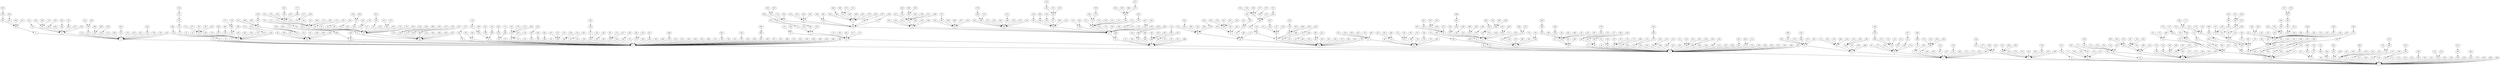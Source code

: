 digraph G {
0;
1;
2;
3;
4;
5;
6;
7;
8;
9;
10;
11;
12;
13;
14;
15;
16;
17;
18;
19;
20;
21;
22;
23;
24;
25;
26;
27;
28;
29;
30;
31;
32;
33;
34;
35;
36;
37;
38;
39;
40;
41;
42;
43;
44;
45;
46;
47;
48;
49;
50;
51;
52;
53;
54;
55;
56;
57;
58;
59;
60;
61;
62;
63;
64;
65;
66;
67;
68;
69;
70;
71;
72;
73;
74;
75;
76;
77;
78;
79;
80;
81;
82;
83;
84;
85;
86;
87;
88;
89;
90;
91;
92;
93;
94;
95;
96;
97;
98;
99;
100;
101;
102;
103;
104;
105;
106;
107;
108;
109;
110;
111;
112;
113;
114;
115;
116;
117;
118;
119;
120;
121;
122;
123;
124;
125;
126;
127;
128;
129;
130;
131;
132;
133;
134;
135;
136;
137;
138;
139;
140;
141;
142;
143;
144;
145;
146;
147;
148;
149;
150;
151;
152;
153;
154;
155;
156;
157;
158;
159;
160;
161;
162;
163;
164;
165;
166;
167;
168;
169;
170;
171;
172;
173;
174;
175;
176;
177;
178;
179;
180;
181;
182;
183;
184;
185;
186;
187;
188;
189;
190;
191;
192;
193;
194;
195;
196;
197;
198;
199;
200;
201;
202;
203;
204;
205;
206;
207;
208;
209;
210;
211;
212;
213;
214;
215;
216;
217;
218;
219;
220;
221;
222;
223;
224;
225;
226;
227;
228;
229;
230;
231;
232;
233;
234;
235;
236;
237;
238;
239;
240;
241;
242;
243;
244;
245;
246;
247;
248;
249;
250;
251;
252;
253;
254;
255;
256;
257;
258;
259;
260;
261;
262;
263;
264;
265;
266;
267;
268;
269;
270;
271;
272;
273;
274;
275;
276;
277;
278;
279;
280;
281;
282;
283;
284;
285;
286;
287;
288;
289;
290;
291;
292;
293;
294;
295;
296;
297;
298;
299;
300;
301;
302;
303;
304;
305;
306;
307;
308;
309;
310;
311;
312;
313;
314;
315;
316;
317;
318;
319;
320;
321;
322;
323;
324;
325;
326;
327;
328;
329;
330;
331;
332;
333;
334;
335;
336;
337;
338;
339;
340;
341;
342;
343;
344;
345;
346;
347;
348;
349;
350;
351;
352;
353;
354;
355;
356;
357;
358;
359;
360;
361;
362;
363;
364;
365;
366;
367;
368;
369;
370;
371;
372;
373;
374;
375;
376;
377;
378;
379;
380;
381;
382;
383;
384;
385;
386;
387;
388;
389;
390;
391;
392;
393;
394;
395;
396;
397;
398;
399;
400;
401;
402;
403;
404;
405;
406;
407;
408;
409;
410;
411;
412;
413;
414;
415;
416;
417;
418;
419;
420;
421;
422;
423;
424;
425;
426;
427;
428;
429;
430;
431;
432;
433;
434;
435;
436;
437;
438;
439;
440;
441;
442;
443;
444;
445;
446;
447;
448;
449;
450;
451;
452;
453;
454;
455;
456;
457;
458;
459;
460;
461;
462;
463;
464;
465;
466;
467;
468;
469;
470;
471;
472;
473;
474;
475;
476;
477;
478;
479;
480;
481;
482;
483;
484;
485;
486;
487;
488;
489;
490;
491;
492;
493;
494;
495;
496;
497;
498;
499;
500;
501;
502;
503;
504;
505;
506;
507;
508;
509;
510;
511;
512;
513;
514;
515;
516;
517;
518;
519;
520;
521;
522;
523;
524;
525;
526;
527;
528;
529;
530;
531;
532;
533;
534;
535;
536;
537;
538;
539;
540;
541;
542;
543;
544;
545;
546;
547;
548;
549;
550;
551;
552;
553;
554;
555;
556;
557;
558;
559;
560;
561;
562;
563;
564;
565;
566;
567;
568;
569;
570;
571;
572;
573;
574;
575;
576;
577;
578;
579;
580;
581;
582;
583;
584;
585;
586;
587;
588;
589;
590;
591;
592;
593;
594;
595;
596;
597;
598;
599;
600;
601;
602;
603;
604;
605;
606;
607;
608;
609;
610;
611;
612;
613;
614;
615;
616;
617;
618;
619;
620;
621;
622;
623;
624;
625;
626;
627;
628;
629;
630;
631;
632;
633;
634;
635;
636;
637;
638;
639;
640;
641;
642;
643;
644;
645;
646;
647;
648;
649;
650;
651;
652;
653;
654;
655;
656;
657;
658;
659;
660;
661;
662;
663;
664;
665;
666;
667;
668;
669;
670;
671;
672;
673;
674;
675;
676;
677;
678;
679;
680;
681;
682;
683;
684;
685;
686;
687;
688;
689;
690;
691;
692;
693;
694;
695;
696;
697;
698;
699;
700;
701;
702;
703;
704;
705;
706;
707;
708;
709;
710;
711;
712;
713;
714;
715;
716;
717;
718;
719;
720;
721;
722;
723;
724;
725;
726;
727;
728;
729;
730;
731;
732;
733;
734;
735;
736;
737;
738;
739;
740;
741;
742;
743;
744;
745;
746;
747;
748;
749;
750;
751;
752;
753;
754;
755;
756;
757;
758;
759;
760;
761;
762;
763;
764;
765;
766;
767;
768;
769;
770;
771;
772;
773;
774;
775;
776;
777;
778;
779;
780;
781;
782;
783;
784;
785;
786;
787;
788;
789;
790;
791;
792;
793;
794;
795;
796;
797;
798;
799;
800;
801;
802;
803;
804;
805;
806;
807;
808;
809;
810;
811;
812;
813;
814;
815;
816;
817;
818;
819;
820;
821;
822;
823;
824;
825;
826;
827;
828;
829;
830;
831;
832;
833;
834;
835;
836;
837;
838;
839;
840;
841;
842;
843;
844;
845;
846;
847;
848;
849;
850;
851;
852;
853;
854;
855;
856;
857;
858;
859;
860;
861;
862;
863;
864;
865;
866;
867;
868;
869;
870;
871;
872;
873;
874;
875;
876;
877;
878;
879;
880;
881;
882;
883;
884;
885;
886;
887;
888;
889;
890;
891;
892;
893;
894;
895;
896;
897;
898;
899;
900;
901;
902;
903;
904;
905;
906;
907;
908;
909;
910;
911;
912;
913;
914;
915;
916;
917;
918;
919;
920;
921;
922;
923;
924;
925;
926;
927;
928;
929;
930;
931;
932;
933;
934;
935;
936;
937;
938;
939;
940;
941;
942;
943;
944;
945;
946;
947;
948;
949;
950;
951;
952;
953;
954;
955;
956;
957;
958;
959;
960;
961;
962;
963;
964;
965;
966;
967;
968;
969;
970;
971;
972;
973;
974;
975;
976;
977;
978;
979;
980;
981;
982;
983;
984;
985;
986;
987;
988;
989;
990;
991;
992;
993;
994;
995;
996;
997;
998;
999;
1->0  [w="861"];
2->1  [w="5192"];
3->2  [w="5735"];
4->0  [w="467"];
5->3  [w="4427"];
6->5  [w="8323"];
7->2  [w="770"];
8->0  [w="6950"];
9->0  [w="5312"];
10->0  [w="4556"];
11->5  [w="8667"];
12->3  [w="2048"];
13->0  [w="9999"];
14->7  [w="3006"];
15->9  [w="1900"];
16->11  [w="1268"];
17->1  [w="3557"];
18->3  [w="5394"];
19->1  [w="8793"];
20->2  [w="8434"];
21->4  [w="7514"];
22->0  [w="9556"];
23->7  [w="5487"];
24->3  [w="776"];
25->23  [w="8227"];
26->2  [w="3153"];
27->3  [w="1586"];
28->2  [w="7556"];
29->0  [w="1022"];
30->2  [w="3844"];
31->3  [w="9693"];
32->31  [w="6874"];
33->0  [w="162"];
34->3  [w="996"];
35->2  [w="7630"];
36->3  [w="6440"];
37->26  [w="4888"];
38->0  [w="4860"];
39->2  [w="8572"];
40->20  [w="5277"];
41->7  [w="65"];
42->35  [w="2569"];
43->0  [w="2028"];
44->0  [w="9688"];
45->31  [w="5259"];
46->40  [w="392"];
47->17  [w="5893"];
48->20  [w="3100"];
49->3  [w="8393"];
50->3  [w="3105"];
51->3  [w="2455"];
52->3  [w="8997"];
53->49  [w="2732"];
54->3  [w="8155"];
55->17  [w="5057"];
56->49  [w="8111"];
57->2  [w="3841"];
58->2  [w="7386"];
59->2  [w="9063"];
60->13  [w="4489"];
61->39  [w="5135"];
62->31  [w="7722"];
63->31  [w="1485"];
64->25  [w="864"];
65->2  [w="5117"];
66->20  [w="6020"];
67->14  [w="1060"];
68->6  [w="9915"];
69->0  [w="5916"];
70->0  [w="9790"];
71->14  [w="3628"];
72->35  [w="5451"];
73->25  [w="9722"];
74->40  [w="5593"];
75->64  [w="1307"];
76->60  [w="5865"];
77->1  [w="7527"];
78->77  [w="4414"];
79->25  [w="664"];
80->29  [w="1496"];
81->56  [w="1854"];
82->2  [w="1292"];
83->19  [w="7555"];
84->56  [w="1637"];
85->56  [w="699"];
86->56  [w="4738"];
87->3  [w="855"];
88->64  [w="5250"];
89->26  [w="1708"];
90->29  [w="9926"];
91->29  [w="4932"];
92->91  [w="203"];
93->91  [w="4219"];
94->72  [w="8959"];
95->1  [w="2328"];
96->34  [w="2932"];
97->3  [w="198"];
98->69  [w="6288"];
99->48  [w="9340"];
100->93  [w="2512"];
101->46  [w="9987"];
102->40  [w="2812"];
103->93  [w="6547"];
104->31  [w="1987"];
105->73  [w="2912"];
106->99  [w="1844"];
107->80  [w="1960"];
108->25  [w="6695"];
109->7  [w="4737"];
110->5  [w="8156"];
111->92  [w="6617"];
112->26  [w="5535"];
113->92  [w="263"];
114->35  [w="8816"];
115->2  [w="2050"];
116->64  [w="5424"];
117->0  [w="4549"];
118->18  [w="7159"];
119->4  [w="7401"];
120->49  [w="9875"];
121->3  [w="2256"];
122->65  [w="4500"];
123->60  [w="6198"];
124->13  [w="9889"];
125->60  [w="1649"];
126->93  [w="5540"];
127->19  [w="4200"];
128->35  [w="8446"];
129->113  [w="2558"];
130->49  [w="2201"];
131->3  [w="2870"];
132->81  [w="957"];
133->84  [w="8353"];
134->3  [w="6945"];
135->67  [w="1219"];
136->25  [w="4556"];
137->5  [w="6894"];
138->25  [w="3437"];
139->25  [w="5896"];
140->13  [w="226"];
141->138  [w="4894"];
142->48  [w="7023"];
143->73  [w="7684"];
144->17  [w="7680"];
145->8  [w="7340"];
146->5  [w="2206"];
147->7  [w="3445"];
148->2  [w="1061"];
149->13  [w="3421"];
150->90  [w="607"];
151->49  [w="700"];
152->2  [w="191"];
153->126  [w="981"];
154->80  [w="3328"];
155->25  [w="1817"];
156->111  [w="6710"];
157->0  [w="5443"];
158->3  [w="3864"];
159->2  [w="7456"];
160->75  [w="3010"];
161->63  [w="155"];
162->136  [w="8097"];
163->149  [w="7344"];
164->19  [w="5597"];
165->56  [w="2807"];
166->0  [w="5987"];
167->126  [w="8717"];
168->3  [w="5626"];
169->156  [w="4781"];
170->0  [w="2369"];
171->81  [w="6656"];
172->14  [w="9164"];
173->71  [w="5920"];
174->107  [w="854"];
175->25  [w="3770"];
176->31  [w="1149"];
177->64  [w="6458"];
178->0  [w="7510"];
179->152  [w="9908"];
180->56  [w="3855"];
181->3  [w="2492"];
182->50  [w="3125"];
183->2  [w="3052"];
184->3  [w="5"];
185->51  [w="5316"];
186->3  [w="877"];
187->3  [w="4143"];
188->177  [w="6967"];
189->80  [w="6800"];
190->134  [w="4466"];
191->31  [w="1694"];
192->73  [w="4753"];
193->13  [w="831"];
194->137  [w="5178"];
195->71  [w="8933"];
196->58  [w="5950"];
197->139  [w="1151"];
198->196  [w="1932"];
199->64  [w="1082"];
200->39  [w="513"];
201->119  [w="7806"];
202->2  [w="560"];
203->44  [w="7405"];
204->186  [w="3344"];
205->94  [w="4071"];
206->34  [w="9663"];
207->34  [w="7005"];
208->123  [w="8131"];
209->0  [w="4250"];
210->35  [w="3507"];
211->0  [w="2745"];
212->142  [w="9436"];
213->34  [w="2142"];
214->4  [w="6618"];
215->170  [w="9828"];
216->144  [w="7422"];
217->92  [w="4453"];
218->11  [w="5882"];
219->3  [w="2850"];
220->29  [w="7391"];
221->139  [w="6906"];
222->73  [w="2490"];
223->20  [w="9208"];
224->162  [w="4612"];
225->0  [w="2840"];
226->3  [w="5879"];
227->113  [w="9088"];
228->29  [w="852"];
229->60  [w="6834"];
230->81  [w="2428"];
231->16  [w="4001"];
232->222  [w="2739"];
233->213  [w="5733"];
234->3  [w="8003"];
235->32  [w="5537"];
236->56  [w="3914"];
237->21  [w="7724"];
238->142  [w="4108"];
239->47  [w="3374"];
240->13  [w="8946"];
241->17  [w="8968"];
242->46  [w="9818"];
243->0  [w="8307"];
244->52  [w="3975"];
245->69  [w="826"];
246->2  [w="9709"];
247->37  [w="413"];
248->177  [w="7588"];
249->108  [w="7165"];
250->124  [w="8868"];
251->139  [w="5989"];
252->228  [w="2968"];
253->34  [w="2787"];
254->88  [w="1123"];
255->177  [w="1572"];
256->213  [w="5105"];
257->20  [w="9880"];
258->1  [w="3441"];
259->139  [w="2915"];
260->136  [w="8788"];
261->81  [w="4493"];
262->9  [w="396"];
263->222  [w="7401"];
264->0  [w="4361"];
265->227  [w="718"];
266->73  [w="4947"];
267->34  [w="5487"];
268->35  [w="4981"];
269->34  [w="7267"];
270->196  [w="7193"];
271->234  [w="7652"];
272->75  [w="1168"];
273->19  [w="2157"];
274->4  [w="5306"];
275->64  [w="4730"];
276->66  [w="7331"];
277->107  [w="8925"];
278->117  [w="8011"];
279->4  [w="7242"];
280->2  [w="7057"];
281->126  [w="1543"];
282->3  [w="1192"];
283->56  [w="6939"];
284->3  [w="1541"];
285->14  [w="5542"];
286->169  [w="9581"];
287->81  [w="8692"];
288->255  [w="7495"];
289->108  [w="1325"];
290->20  [w="3142"];
291->93  [w="3487"];
292->222  [w="2924"];
293->29  [w="4187"];
294->265  [w="4269"];
295->5  [w="3710"];
296->0  [w="6620"];
297->29  [w="9087"];
298->180  [w="3073"];
299->193  [w="505"];
300->95  [w="1532"];
301->184  [w="7577"];
302->58  [w="134"];
303->0  [w="3628"];
304->86  [w="1853"];
305->74  [w="4176"];
306->106  [w="5349"];
307->113  [w="6191"];
308->116  [w="3377"];
309->222  [w="3487"];
310->256  [w="9589"];
311->56  [w="8054"];
312->129  [w="2704"];
313->235  [w="8121"];
314->5  [w="1354"];
315->152  [w="7576"];
316->186  [w="9338"];
317->107  [w="6820"];
318->31  [w="3720"];
319->3  [w="540"];
320->20  [w="4836"];
321->139  [w="7103"];
322->72  [w="5321"];
323->230  [w="2780"];
324->4  [w="7715"];
325->126  [w="5714"];
326->35  [w="4805"];
327->0  [w="10"];
328->3  [w="7419"];
329->2  [w="1016"];
330->3  [w="2194"];
331->26  [w="7450"];
332->31  [w="3926"];
333->230  [w="4001"];
334->74  [w="7267"];
335->255  [w="385"];
336->202  [w="8176"];
337->139  [w="2001"];
338->322  [w="5990"];
339->218  [w="7191"];
340->282  [w="4810"];
341->60  [w="4179"];
342->72  [w="7246"];
343->228  [w="5998"];
344->0  [w="4781"];
345->20  [w="4545"];
346->52  [w="3420"];
347->47  [w="7240"];
348->275  [w="250"];
349->139  [w="771"];
350->126  [w="4364"];
351->3  [w="8428"];
352->194  [w="7902"];
353->200  [w="4720"];
354->151  [w="1253"];
355->108  [w="4531"];
356->51  [w="6882"];
357->126  [w="6242"];
358->167  [w="7003"];
359->217  [w="1332"];
360->124  [w="4262"];
361->240  [w="9551"];
362->234  [w="4855"];
363->49  [w="7731"];
364->40  [w="2181"];
365->0  [w="6328"];
366->200  [w="5450"];
367->88  [w="5972"];
368->34  [w="7942"];
369->26  [w="5570"];
370->102  [w="6270"];
371->21  [w="1907"];
372->55  [w="761"];
373->331  [w="7351"];
374->47  [w="6091"];
375->3  [w="6032"];
376->136  [w="9092"];
377->56  [w="9912"];
378->140  [w="1888"];
379->97  [w="667"];
380->46  [w="672"];
381->30  [w="6778"];
382->25  [w="7571"];
383->2  [w="5586"];
384->58  [w="4778"];
385->34  [w="6982"];
386->256  [w="6377"];
387->9  [w="2394"];
388->7  [w="2594"];
389->2  [w="9946"];
390->36  [w="6938"];
391->124  [w="6191"];
392->60  [w="6494"];
393->53  [w="2879"];
394->3  [w="3645"];
395->168  [w="1277"];
396->52  [w="303"];
397->319  [w="56"];
398->49  [w="8718"];
399->21  [w="8151"];
400->2  [w="365"];
401->230  [w="4622"];
402->349  [w="5127"];
403->1  [w="1647"];
404->3  [w="6507"];
405->375  [w="1532"];
406->5  [w="7674"];
407->1  [w="6883"];
408->7  [w="8153"];
409->315  [w="8906"];
410->19  [w="1977"];
411->136  [w="6230"];
412->21  [w="126"];
413->5  [w="4633"];
414->72  [w="3597"];
415->99  [w="6169"];
416->20  [w="7562"];
417->33  [w="233"];
418->54  [w="9362"];
419->55  [w="6372"];
420->55  [w="9686"];
421->1  [w="7944"];
422->184  [w="6892"];
423->297  [w="2473"];
424->306  [w="2740"];
425->138  [w="1762"];
426->221  [w="877"];
427->370  [w="9505"];
428->218  [w="1734"];
429->93  [w="5623"];
430->129  [w="6987"];
431->20  [w="3736"];
432->411  [w="9353"];
433->379  [w="8435"];
434->271  [w="1064"];
435->114  [w="9112"];
436->111  [w="6"];
437->63  [w="8660"];
438->200  [w="8196"];
439->423  [w="8838"];
440->2  [w="2552"];
441->81  [w="5561"];
442->3  [w="847"];
443->357  [w="6317"];
444->90  [w="6470"];
445->94  [w="9334"];
446->54  [w="8916"];
447->112  [w="4209"];
448->0  [w="2049"];
449->31  [w="9766"];
450->402  [w="1918"];
451->69  [w="6989"];
452->129  [w="3745"];
453->69  [w="10"];
454->130  [w="6039"];
455->126  [w="2220"];
456->31  [w="2061"];
457->56  [w="1620"];
458->160  [w="1343"];
459->306  [w="2833"];
460->388  [w="1995"];
461->455  [w="3491"];
462->0  [w="9311"];
463->408  [w="1605"];
464->2  [w="236"];
465->126  [w="1909"];
466->177  [w="3531"];
467->68  [w="2636"];
468->273  [w="2561"];
469->2  [w="3392"];
470->306  [w="5952"];
471->174  [w="8008"];
472->389  [w="9065"];
473->114  [w="6414"];
474->72  [w="6942"];
475->145  [w="4821"];
476->82  [w="2899"];
477->189  [w="78"];
478->94  [w="4228"];
479->300  [w="1066"];
480->44  [w="9511"];
481->116  [w="6944"];
482->345  [w="7805"];
483->0  [w="5985"];
484->11  [w="4671"];
485->71  [w="9185"];
486->332  [w="2193"];
487->112  [w="4034"];
488->112  [w="3688"];
489->3  [w="4019"];
490->19  [w="1971"];
491->48  [w="5766"];
492->289  [w="1203"];
493->11  [w="5568"];
494->124  [w="5743"];
495->334  [w="5409"];
496->47  [w="9447"];
497->461  [w="420"];
498->78  [w="1121"];
499->498  [w="951"];
500->144  [w="5374"];
501->69  [w="2646"];
502->33  [w="4613"];
503->317  [w="1866"];
504->432  [w="6029"];
505->79  [w="6372"];
506->438  [w="6360"];
507->72  [w="7864"];
508->7  [w="3229"];
509->4  [w="2372"];
510->184  [w="3757"];
511->2  [w="95"];
512->313  [w="6899"];
513->319  [w="2117"];
514->5  [w="6167"];
515->407  [w="346"];
516->49  [w="8555"];
517->196  [w="7784"];
518->300  [w="985"];
519->496  [w="7791"];
520->72  [w="3532"];
521->33  [w="4452"];
522->432  [w="3877"];
523->63  [w="3178"];
524->504  [w="8796"];
525->72  [w="4147"];
526->389  [w="1793"];
527->1  [w="5733"];
528->35  [w="9398"];
529->491  [w="2873"];
530->512  [w="1855"];
531->283  [w="6515"];
532->273  [w="2709"];
533->484  [w="9525"];
534->46  [w="3508"];
535->156  [w="4213"];
536->468  [w="7971"];
537->287  [w="537"];
538->37  [w="7974"];
539->13  [w="8071"];
540->237  [w="8610"];
541->173  [w="3601"];
542->20  [w="9147"];
543->200  [w="1206"];
544->31  [w="1991"];
545->108  [w="3573"];
546->88  [w="4381"];
547->31  [w="4758"];
548->230  [w="5589"];
549->536  [w="967"];
550->424  [w="3433"];
551->344  [w="4244"];
552->81  [w="5183"];
553->280  [w="4423"];
554->334  [w="2483"];
555->82  [w="8915"];
556->11  [w="2718"];
557->142  [w="4525"];
558->73  [w="7312"];
559->521  [w="2066"];
560->384  [w="5491"];
561->79  [w="6646"];
562->124  [w="5233"];
563->2  [w="5798"];
564->473  [w="4927"];
565->462  [w="8039"];
566->2  [w="4874"];
567->56  [w="3452"];
568->43  [w="55"];
569->49  [w="833"];
570->156  [w="5955"];
571->221  [w="8520"];
572->13  [w="3311"];
573->289  [w="7219"];
574->503  [w="7971"];
575->20  [w="5208"];
576->344  [w="9504"];
577->13  [w="2539"];
578->3  [w="5620"];
579->82  [w="6613"];
580->126  [w="823"];
581->389  [w="6151"];
582->56  [w="8967"];
583->75  [w="4243"];
584->457  [w="1309"];
585->126  [w="4178"];
586->20  [w="6853"];
587->331  [w="1410"];
588->353  [w="4567"];
589->571  [w="4492"];
590->130  [w="805"];
591->68  [w="1280"];
592->452  [w="7084"];
593->370  [w="1388"];
594->296  [w="2680"];
595->29  [w="8174"];
596->25  [w="4832"];
597->360  [w="3187"];
598->222  [w="2600"];
599->118  [w="1305"];
600->37  [w="2052"];
601->230  [w="8634"];
602->14  [w="8997"];
603->37  [w="6982"];
604->126  [w="5476"];
605->20  [w="7185"];
606->588  [w="7142"];
607->265  [w="1623"];
608->81  [w="2075"];
609->230  [w="4264"];
610->74  [w="6137"];
611->410  [w="8647"];
612->69  [w="9901"];
613->455  [w="3029"];
614->3  [w="2682"];
615->2  [w="3068"];
616->409  [w="4789"];
617->319  [w="4125"];
618->74  [w="3851"];
619->5  [w="7680"];
620->322  [w="9329"];
621->93  [w="9443"];
622->3  [w="4151"];
623->311  [w="2712"];
624->97  [w="6213"];
625->375  [w="1763"];
626->300  [w="7675"];
627->182  [w="6123"];
628->17  [w="154"];
629->36  [w="2344"];
630->520  [w="5761"];
631->620  [w="61"];
632->469  [w="1640"];
633->4  [w="7971"];
634->65  [w="1253"];
635->3  [w="8364"];
636->3  [w="7010"];
637->9  [w="2323"];
638->46  [w="4091"];
639->408  [w="3005"];
640->520  [w="330"];
641->5  [w="1342"];
642->25  [w="339"];
643->330  [w="1751"];
644->3  [w="7120"];
645->108  [w="5320"];
646->213  [w="5388"];
647->244  [w="8045"];
648->23  [w="4874"];
649->72  [w="4807"];
650->200  [w="5914"];
651->490  [w="3158"];
652->60  [w="391"];
653->167  [w="8821"];
654->68  [w="8008"];
655->413  [w="1501"];
656->29  [w="3295"];
657->334  [w="2420"];
658->467  [w="3043"];
659->119  [w="1467"];
660->307  [w="5393"];
661->591  [w="3224"];
662->497  [w="2668"];
663->72  [w="7981"];
664->79  [w="131"];
665->402  [w="2984"];
666->11  [w="4279"];
667->491  [w="8231"];
668->248  [w="5469"];
669->48  [w="921"];
670->240  [w="8685"];
671->2  [w="8503"];
672->369  [w="3242"];
673->19  [w="4347"];
674->379  [w="9997"];
675->582  [w="3811"];
676->531  [w="9006"];
677->14  [w="2033"];
678->238  [w="8437"];
679->47  [w="272"];
680->631  [w="4362"];
681->408  [w="921"];
682->0  [w="3761"];
683->1  [w="1166"];
684->177  [w="2034"];
685->136  [w="146"];
686->146  [w="7833"];
687->144  [w="8897"];
688->474  [w="8174"];
689->292  [w="4495"];
690->408  [w="8057"];
691->177  [w="9156"];
692->56  [w="1829"];
693->30  [w="9131"];
694->108  [w="807"];
695->671  [w="8203"];
696->200  [w="1869"];
697->92  [w="7879"];
698->3  [w="5691"];
699->491  [w="9077"];
700->633  [w="3565"];
701->671  [w="7275"];
702->92  [w="825"];
703->7  [w="937"];
704->376  [w="6403"];
705->3  [w="7215"];
706->363  [w="2737"];
707->561  [w="1914"];
708->209  [w="9042"];
709->3  [w="7313"];
710->25  [w="8195"];
711->29  [w="7907"];
712->390  [w="7288"];
713->446  [w="4676"];
714->690  [w="1291"];
715->82  [w="7491"];
716->317  [w="9180"];
717->609  [w="5017"];
718->26  [w="9548"];
719->56  [w="9753"];
720->642  [w="9611"];
721->477  [w="9176"];
722->503  [w="975"];
723->1  [w="5371"];
724->37  [w="9106"];
725->113  [w="8229"];
726->240  [w="9904"];
727->486  [w="8988"];
728->486  [w="5234"];
729->273  [w="9517"];
730->26  [w="318"];
731->174  [w="2163"];
732->139  [w="1592"];
733->273  [w="6184"];
734->656  [w="9478"];
735->25  [w="7315"];
736->3  [w="3240"];
737->40  [w="1705"];
738->390  [w="363"];
739->278  [w="9909"];
740->360  [w="4287"];
741->0  [w="4796"];
742->3  [w="557"];
743->5  [w="2809"];
744->527  [w="7562"];
745->202  [w="6507"];
746->730  [w="3742"];
747->7  [w="2404"];
748->5  [w="8781"];
749->147  [w="5344"];
750->156  [w="9883"];
751->568  [w="2065"];
752->56  [w="7010"];
753->126  [w="4544"];
754->218  [w="1008"];
755->582  [w="5353"];
756->97  [w="1436"];
757->169  [w="2383"];
758->311  [w="5085"];
759->25  [w="7060"];
760->46  [w="1266"];
761->379  [w="1041"];
762->9  [w="9110"];
763->200  [w="8074"];
764->357  [w="2753"];
765->5  [w="4570"];
766->13  [w="6354"];
767->126  [w="7438"];
768->194  [w="687"];
769->142  [w="4812"];
770->381  [w="5347"];
771->72  [w="2429"];
772->81  [w="5127"];
773->14  [w="9099"];
774->528  [w="7814"];
775->439  [w="9646"];
776->26  [w="3357"];
777->1  [w="7267"];
778->198  [w="39"];
779->647  [w="9079"];
780->398  [w="1099"];
781->3  [w="1824"];
782->13  [w="3156"];
783->63  [w="5659"];
784->424  [w="989"];
785->10  [w="6447"];
786->434  [w="4180"];
787->738  [w="5627"];
788->640  [w="934"];
789->775  [w="1981"];
790->593  [w="3057"];
791->396  [w="792"];
792->528  [w="5391"];
793->2  [w="2256"];
794->781  [w="1608"];
795->20  [w="6574"];
796->492  [w="5777"];
797->666  [w="8712"];
798->295  [w="1051"];
799->2  [w="6343"];
800->193  [w="960"];
801->346  [w="5656"];
802->80  [w="2947"];
803->160  [w="7726"];
804->263  [w="3225"];
805->88  [w="1876"];
806->260  [w="5798"];
807->508  [w="7100"];
808->49  [w="5110"];
809->250  [w="117"];
810->13  [w="5464"];
811->222  [w="8587"];
812->31  [w="3789"];
813->360  [w="4168"];
814->5  [w="1390"];
815->759  [w="8358"];
816->424  [w="6155"];
817->662  [w="8921"];
818->400  [w="2044"];
819->3  [w="3497"];
820->209  [w="779"];
821->80  [w="3763"];
822->11  [w="9769"];
823->200  [w="6732"];
824->444  [w="3118"];
825->743  [w="8784"];
826->491  [w="2721"];
827->126  [w="9128"];
828->3  [w="8033"];
829->0  [w="6369"];
830->400  [w="1950"];
831->294  [w="7834"];
832->306  [w="3175"];
833->3  [w="7015"];
834->31  [w="1710"];
835->39  [w="3042"];
836->49  [w="9079"];
837->4  [w="1896"];
838->158  [w="6083"];
839->317  [w="1926"];
840->4  [w="6918"];
841->548  [w="9632"];
842->276  [w="8908"];
843->3  [w="3912"];
844->2  [w="9300"];
845->2  [w="8443"];
846->191  [w="459"];
847->334  [w="208"];
848->402  [w="22"];
849->94  [w="895"];
850->257  [w="7295"];
851->404  [w="7868"];
852->63  [w="4110"];
853->485  [w="7180"];
854->43  [w="1561"];
855->662  [w="1267"];
856->39  [w="3639"];
857->3  [w="3428"];
858->342  [w="1928"];
859->827  [w="2357"];
860->347  [w="307"];
861->250  [w="7058"];
862->26  [w="4645"];
863->474  [w="8504"];
864->436  [w="9275"];
865->833  [w="8947"];
866->17  [w="6237"];
867->615  [w="353"];
868->451  [w="7006"];
869->79  [w="957"];
870->3  [w="8596"];
871->402  [w="9580"];
872->7  [w="6676"];
873->94  [w="6296"];
874->2  [w="1713"];
875->473  [w="4704"];
876->820  [w="6564"];
877->9  [w="5632"];
878->108  [w="9634"];
879->177  [w="9990"];
880->147  [w="1395"];
881->91  [w="9462"];
882->318  [w="3715"];
883->630  [w="530"];
884->640  [w="2959"];
885->880  [w="3592"];
886->3  [w="6896"];
887->47  [w="9132"];
888->222  [w="6478"];
889->0  [w="375"];
890->146  [w="4649"];
891->2  [w="1526"];
892->190  [w="1647"];
893->2  [w="4600"];
894->115  [w="3156"];
895->2  [w="3815"];
896->55  [w="3217"];
897->445  [w="8220"];
898->0  [w="9445"];
899->130  [w="5544"];
900->81  [w="7063"];
901->663  [w="6431"];
902->709  [w="3082"];
903->865  [w="630"];
904->67  [w="5725"];
905->663  [w="3433"];
906->640  [w="6277"];
907->200  [w="5896"];
908->853  [w="7116"];
909->256  [w="576"];
910->357  [w="6100"];
911->68  [w="3193"];
912->565  [w="6053"];
913->343  [w="6117"];
914->3  [w="3569"];
915->3  [w="9772"];
916->77  [w="1391"];
917->871  [w="1926"];
918->256  [w="1275"];
919->478  [w="1940"];
920->126  [w="969"];
921->255  [w="9509"];
922->432  [w="282"];
923->398  [w="6263"];
924->529  [w="4294"];
925->242  [w="5179"];
926->418  [w="9201"];
927->345  [w="1230"];
928->300  [w="4586"];
929->25  [w="2741"];
930->3  [w="1240"];
931->637  [w="126"];
932->108  [w="7474"];
933->910  [w="9401"];
934->531  [w="5343"];
935->126  [w="6639"];
936->213  [w="3250"];
937->459  [w="7596"];
938->119  [w="6295"];
939->73  [w="5758"];
940->918  [w="1970"];
941->331  [w="892"];
942->187  [w="7176"];
943->682  [w="8321"];
944->507  [w="9992"];
945->334  [w="7520"];
946->177  [w="4613"];
947->759  [w="1199"];
948->343  [w="5239"];
949->93  [w="6090"];
950->56  [w="6258"];
951->584  [w="7706"];
952->49  [w="303"];
953->55  [w="987"];
954->108  [w="4441"];
955->1  [w="3073"];
956->585  [w="3125"];
957->79  [w="8126"];
958->3  [w="4034"];
959->79  [w="704"];
960->287  [w="5705"];
961->592  [w="7849"];
962->556  [w="6925"];
963->292  [w="3829"];
964->294  [w="3231"];
965->244  [w="7115"];
966->379  [w="3174"];
967->37  [w="1668"];
968->3  [w="4115"];
969->278  [w="3554"];
970->250  [w="1001"];
971->651  [w="9043"];
972->694  [w="5451"];
973->832  [w="1368"];
974->136  [w="455"];
975->812  [w="2773"];
976->839  [w="7233"];
977->424  [w="4807"];
978->71  [w="9109"];
979->969  [w="2876"];
980->302  [w="5593"];
981->720  [w="8928"];
982->760  [w="6060"];
983->3  [w="7011"];
984->11  [w="7118"];
985->1  [w="9154"];
986->174  [w="9219"];
987->42  [w="6472"];
988->7  [w="1178"];
989->332  [w="12"];
990->578  [w="4400"];
991->658  [w="8235"];
992->389  [w="5446"];
993->478  [w="6571"];
994->502  [w="8213"];
995->203  [w="9207"];
996->3  [w="5244"];
997->199  [w="6937"];
998->3  [w="8907"];
999->25  [w="141"];
}

